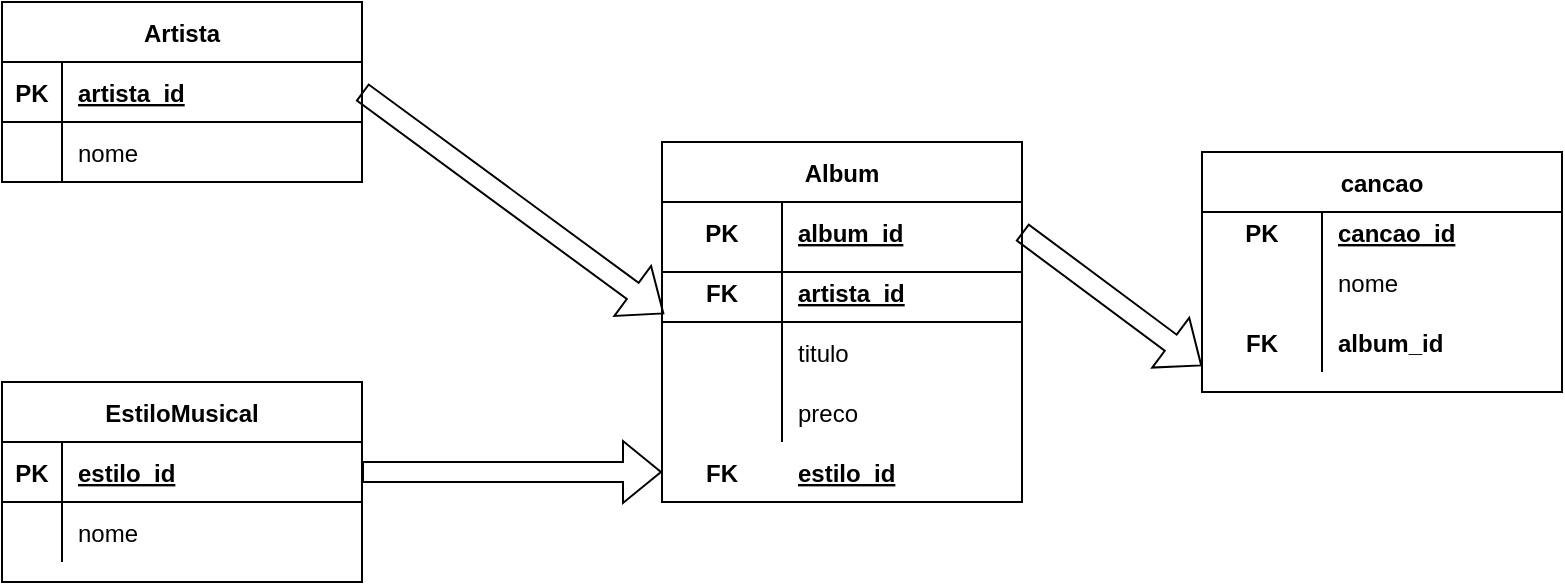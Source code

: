 <mxfile version="15.8.2" type="github">
  <diagram id="zLZ-dXmpTjItr1Pt3kqr" name="Page-1">
    <mxGraphModel dx="723" dy="375" grid="1" gridSize="10" guides="1" tooltips="1" connect="1" arrows="1" fold="1" page="1" pageScale="1" pageWidth="850" pageHeight="1100" math="0" shadow="0">
      <root>
        <mxCell id="0" />
        <mxCell id="1" parent="0" />
        <mxCell id="Dg5CXEY5UV2lHcHcvjX5-13" value="Artista" style="shape=table;startSize=30;container=1;collapsible=1;childLayout=tableLayout;fixedRows=1;rowLines=0;fontStyle=1;align=center;resizeLast=1;" vertex="1" parent="1">
          <mxGeometry x="70" y="390" width="180" height="90" as="geometry" />
        </mxCell>
        <mxCell id="Dg5CXEY5UV2lHcHcvjX5-14" value="" style="shape=partialRectangle;collapsible=0;dropTarget=0;pointerEvents=0;fillColor=none;top=0;left=0;bottom=1;right=0;points=[[0,0.5],[1,0.5]];portConstraint=eastwest;" vertex="1" parent="Dg5CXEY5UV2lHcHcvjX5-13">
          <mxGeometry y="30" width="180" height="30" as="geometry" />
        </mxCell>
        <mxCell id="Dg5CXEY5UV2lHcHcvjX5-15" value="PK" style="shape=partialRectangle;connectable=0;fillColor=none;top=0;left=0;bottom=0;right=0;fontStyle=1;overflow=hidden;" vertex="1" parent="Dg5CXEY5UV2lHcHcvjX5-14">
          <mxGeometry width="30" height="30" as="geometry">
            <mxRectangle width="30" height="30" as="alternateBounds" />
          </mxGeometry>
        </mxCell>
        <mxCell id="Dg5CXEY5UV2lHcHcvjX5-16" value="artista_id" style="shape=partialRectangle;connectable=0;fillColor=none;top=0;left=0;bottom=0;right=0;align=left;spacingLeft=6;fontStyle=5;overflow=hidden;" vertex="1" parent="Dg5CXEY5UV2lHcHcvjX5-14">
          <mxGeometry x="30" width="150" height="30" as="geometry">
            <mxRectangle width="150" height="30" as="alternateBounds" />
          </mxGeometry>
        </mxCell>
        <mxCell id="Dg5CXEY5UV2lHcHcvjX5-17" value="" style="shape=partialRectangle;collapsible=0;dropTarget=0;pointerEvents=0;fillColor=none;top=0;left=0;bottom=0;right=0;points=[[0,0.5],[1,0.5]];portConstraint=eastwest;" vertex="1" parent="Dg5CXEY5UV2lHcHcvjX5-13">
          <mxGeometry y="60" width="180" height="30" as="geometry" />
        </mxCell>
        <mxCell id="Dg5CXEY5UV2lHcHcvjX5-18" value="" style="shape=partialRectangle;connectable=0;fillColor=none;top=0;left=0;bottom=0;right=0;editable=1;overflow=hidden;" vertex="1" parent="Dg5CXEY5UV2lHcHcvjX5-17">
          <mxGeometry width="30" height="30" as="geometry">
            <mxRectangle width="30" height="30" as="alternateBounds" />
          </mxGeometry>
        </mxCell>
        <mxCell id="Dg5CXEY5UV2lHcHcvjX5-19" value="nome" style="shape=partialRectangle;connectable=0;fillColor=none;top=0;left=0;bottom=0;right=0;align=left;spacingLeft=6;overflow=hidden;" vertex="1" parent="Dg5CXEY5UV2lHcHcvjX5-17">
          <mxGeometry x="30" width="150" height="30" as="geometry">
            <mxRectangle width="150" height="30" as="alternateBounds" />
          </mxGeometry>
        </mxCell>
        <mxCell id="Dg5CXEY5UV2lHcHcvjX5-26" value="EstiloMusical" style="shape=table;startSize=30;container=1;collapsible=1;childLayout=tableLayout;fixedRows=1;rowLines=0;fontStyle=1;align=center;resizeLast=1;" vertex="1" parent="1">
          <mxGeometry x="70" y="580" width="180" height="100" as="geometry" />
        </mxCell>
        <mxCell id="Dg5CXEY5UV2lHcHcvjX5-27" value="" style="shape=partialRectangle;collapsible=0;dropTarget=0;pointerEvents=0;fillColor=none;top=0;left=0;bottom=1;right=0;points=[[0,0.5],[1,0.5]];portConstraint=eastwest;" vertex="1" parent="Dg5CXEY5UV2lHcHcvjX5-26">
          <mxGeometry y="30" width="180" height="30" as="geometry" />
        </mxCell>
        <mxCell id="Dg5CXEY5UV2lHcHcvjX5-28" value="PK" style="shape=partialRectangle;connectable=0;fillColor=none;top=0;left=0;bottom=0;right=0;fontStyle=1;overflow=hidden;" vertex="1" parent="Dg5CXEY5UV2lHcHcvjX5-27">
          <mxGeometry width="30" height="30" as="geometry">
            <mxRectangle width="30" height="30" as="alternateBounds" />
          </mxGeometry>
        </mxCell>
        <mxCell id="Dg5CXEY5UV2lHcHcvjX5-29" value="estilo_id" style="shape=partialRectangle;connectable=0;fillColor=none;top=0;left=0;bottom=0;right=0;align=left;spacingLeft=6;fontStyle=5;overflow=hidden;" vertex="1" parent="Dg5CXEY5UV2lHcHcvjX5-27">
          <mxGeometry x="30" width="150" height="30" as="geometry">
            <mxRectangle width="150" height="30" as="alternateBounds" />
          </mxGeometry>
        </mxCell>
        <mxCell id="Dg5CXEY5UV2lHcHcvjX5-30" value="" style="shape=partialRectangle;collapsible=0;dropTarget=0;pointerEvents=0;fillColor=none;top=0;left=0;bottom=0;right=0;points=[[0,0.5],[1,0.5]];portConstraint=eastwest;" vertex="1" parent="Dg5CXEY5UV2lHcHcvjX5-26">
          <mxGeometry y="60" width="180" height="30" as="geometry" />
        </mxCell>
        <mxCell id="Dg5CXEY5UV2lHcHcvjX5-31" value="" style="shape=partialRectangle;connectable=0;fillColor=none;top=0;left=0;bottom=0;right=0;editable=1;overflow=hidden;" vertex="1" parent="Dg5CXEY5UV2lHcHcvjX5-30">
          <mxGeometry width="30" height="30" as="geometry">
            <mxRectangle width="30" height="30" as="alternateBounds" />
          </mxGeometry>
        </mxCell>
        <mxCell id="Dg5CXEY5UV2lHcHcvjX5-32" value="nome" style="shape=partialRectangle;connectable=0;fillColor=none;top=0;left=0;bottom=0;right=0;align=left;spacingLeft=6;overflow=hidden;" vertex="1" parent="Dg5CXEY5UV2lHcHcvjX5-30">
          <mxGeometry x="30" width="150" height="30" as="geometry">
            <mxRectangle width="150" height="30" as="alternateBounds" />
          </mxGeometry>
        </mxCell>
        <mxCell id="Dg5CXEY5UV2lHcHcvjX5-39" value="Album" style="shape=table;startSize=30;container=1;collapsible=1;childLayout=tableLayout;fixedRows=1;rowLines=0;fontStyle=1;align=center;resizeLast=1;" vertex="1" parent="1">
          <mxGeometry x="400" y="460" width="180" height="180" as="geometry" />
        </mxCell>
        <mxCell id="Dg5CXEY5UV2lHcHcvjX5-40" value="" style="shape=partialRectangle;collapsible=0;dropTarget=0;pointerEvents=0;fillColor=none;top=0;left=0;bottom=0;right=0;points=[[0,0.5],[1,0.5]];portConstraint=eastwest;" vertex="1" parent="Dg5CXEY5UV2lHcHcvjX5-39">
          <mxGeometry y="30" width="180" height="30" as="geometry" />
        </mxCell>
        <mxCell id="Dg5CXEY5UV2lHcHcvjX5-41" value="PK" style="shape=partialRectangle;connectable=0;fillColor=none;top=0;left=0;bottom=0;right=0;fontStyle=1;overflow=hidden;" vertex="1" parent="Dg5CXEY5UV2lHcHcvjX5-40">
          <mxGeometry width="60" height="30" as="geometry">
            <mxRectangle width="60" height="30" as="alternateBounds" />
          </mxGeometry>
        </mxCell>
        <mxCell id="Dg5CXEY5UV2lHcHcvjX5-42" value="album_id" style="shape=partialRectangle;connectable=0;fillColor=none;top=0;left=0;bottom=0;right=0;align=left;spacingLeft=6;fontStyle=5;overflow=hidden;" vertex="1" parent="Dg5CXEY5UV2lHcHcvjX5-40">
          <mxGeometry x="60" width="120" height="30" as="geometry">
            <mxRectangle width="120" height="30" as="alternateBounds" />
          </mxGeometry>
        </mxCell>
        <mxCell id="Dg5CXEY5UV2lHcHcvjX5-43" value="" style="shape=partialRectangle;collapsible=0;dropTarget=0;pointerEvents=0;fillColor=none;top=0;left=0;bottom=1;right=0;points=[[0,0.5],[1,0.5]];portConstraint=eastwest;" vertex="1" parent="Dg5CXEY5UV2lHcHcvjX5-39">
          <mxGeometry y="60" width="180" height="30" as="geometry" />
        </mxCell>
        <mxCell id="Dg5CXEY5UV2lHcHcvjX5-44" value="FK" style="shape=partialRectangle;connectable=0;fillColor=none;top=0;left=0;bottom=0;right=0;fontStyle=1;overflow=hidden;" vertex="1" parent="Dg5CXEY5UV2lHcHcvjX5-43">
          <mxGeometry width="60" height="30" as="geometry">
            <mxRectangle width="60" height="30" as="alternateBounds" />
          </mxGeometry>
        </mxCell>
        <mxCell id="Dg5CXEY5UV2lHcHcvjX5-45" value="artista_id" style="shape=partialRectangle;connectable=0;fillColor=none;top=0;left=0;bottom=0;right=0;align=left;spacingLeft=6;fontStyle=5;overflow=hidden;" vertex="1" parent="Dg5CXEY5UV2lHcHcvjX5-43">
          <mxGeometry x="60" width="120" height="30" as="geometry">
            <mxRectangle width="120" height="30" as="alternateBounds" />
          </mxGeometry>
        </mxCell>
        <mxCell id="Dg5CXEY5UV2lHcHcvjX5-46" value="" style="shape=partialRectangle;collapsible=0;dropTarget=0;pointerEvents=0;fillColor=none;top=0;left=0;bottom=0;right=0;points=[[0,0.5],[1,0.5]];portConstraint=eastwest;" vertex="1" parent="Dg5CXEY5UV2lHcHcvjX5-39">
          <mxGeometry y="90" width="180" height="30" as="geometry" />
        </mxCell>
        <mxCell id="Dg5CXEY5UV2lHcHcvjX5-47" value="" style="shape=partialRectangle;connectable=0;fillColor=none;top=0;left=0;bottom=0;right=0;editable=1;overflow=hidden;" vertex="1" parent="Dg5CXEY5UV2lHcHcvjX5-46">
          <mxGeometry width="60" height="30" as="geometry">
            <mxRectangle width="60" height="30" as="alternateBounds" />
          </mxGeometry>
        </mxCell>
        <mxCell id="Dg5CXEY5UV2lHcHcvjX5-48" value="titulo" style="shape=partialRectangle;connectable=0;fillColor=none;top=0;left=0;bottom=0;right=0;align=left;spacingLeft=6;overflow=hidden;" vertex="1" parent="Dg5CXEY5UV2lHcHcvjX5-46">
          <mxGeometry x="60" width="120" height="30" as="geometry">
            <mxRectangle width="120" height="30" as="alternateBounds" />
          </mxGeometry>
        </mxCell>
        <mxCell id="Dg5CXEY5UV2lHcHcvjX5-49" value="" style="shape=partialRectangle;collapsible=0;dropTarget=0;pointerEvents=0;fillColor=none;top=0;left=0;bottom=0;right=0;points=[[0,0.5],[1,0.5]];portConstraint=eastwest;" vertex="1" parent="Dg5CXEY5UV2lHcHcvjX5-39">
          <mxGeometry y="120" width="180" height="30" as="geometry" />
        </mxCell>
        <mxCell id="Dg5CXEY5UV2lHcHcvjX5-50" value="" style="shape=partialRectangle;connectable=0;fillColor=none;top=0;left=0;bottom=0;right=0;editable=1;overflow=hidden;" vertex="1" parent="Dg5CXEY5UV2lHcHcvjX5-49">
          <mxGeometry width="60" height="30" as="geometry">
            <mxRectangle width="60" height="30" as="alternateBounds" />
          </mxGeometry>
        </mxCell>
        <mxCell id="Dg5CXEY5UV2lHcHcvjX5-51" value="preco" style="shape=partialRectangle;connectable=0;fillColor=none;top=0;left=0;bottom=0;right=0;align=left;spacingLeft=6;overflow=hidden;" vertex="1" parent="Dg5CXEY5UV2lHcHcvjX5-49">
          <mxGeometry x="60" width="120" height="30" as="geometry">
            <mxRectangle width="120" height="30" as="alternateBounds" />
          </mxGeometry>
        </mxCell>
        <mxCell id="Dg5CXEY5UV2lHcHcvjX5-52" value="cancao" style="shape=table;startSize=30;container=1;collapsible=1;childLayout=tableLayout;fixedRows=1;rowLines=0;fontStyle=1;align=center;resizeLast=1;" vertex="1" parent="1">
          <mxGeometry x="670" y="465" width="180" height="120" as="geometry" />
        </mxCell>
        <mxCell id="Dg5CXEY5UV2lHcHcvjX5-53" value="" style="shape=partialRectangle;collapsible=0;dropTarget=0;pointerEvents=0;fillColor=none;top=0;left=0;bottom=0;right=0;points=[[0,0.5],[1,0.5]];portConstraint=eastwest;" vertex="1" parent="Dg5CXEY5UV2lHcHcvjX5-52">
          <mxGeometry y="30" width="180" height="20" as="geometry" />
        </mxCell>
        <mxCell id="Dg5CXEY5UV2lHcHcvjX5-54" value="PK" style="shape=partialRectangle;connectable=0;fillColor=none;top=0;left=0;bottom=0;right=0;fontStyle=1;overflow=hidden;" vertex="1" parent="Dg5CXEY5UV2lHcHcvjX5-53">
          <mxGeometry width="60" height="20" as="geometry">
            <mxRectangle width="60" height="20" as="alternateBounds" />
          </mxGeometry>
        </mxCell>
        <mxCell id="Dg5CXEY5UV2lHcHcvjX5-55" value="cancao_id" style="shape=partialRectangle;connectable=0;fillColor=none;top=0;left=0;bottom=0;right=0;align=left;spacingLeft=6;fontStyle=5;overflow=hidden;" vertex="1" parent="Dg5CXEY5UV2lHcHcvjX5-53">
          <mxGeometry x="60" width="120" height="20" as="geometry">
            <mxRectangle width="120" height="20" as="alternateBounds" />
          </mxGeometry>
        </mxCell>
        <mxCell id="Dg5CXEY5UV2lHcHcvjX5-59" value="" style="shape=partialRectangle;collapsible=0;dropTarget=0;pointerEvents=0;fillColor=none;top=0;left=0;bottom=0;right=0;points=[[0,0.5],[1,0.5]];portConstraint=eastwest;" vertex="1" parent="Dg5CXEY5UV2lHcHcvjX5-52">
          <mxGeometry y="50" width="180" height="30" as="geometry" />
        </mxCell>
        <mxCell id="Dg5CXEY5UV2lHcHcvjX5-60" value="" style="shape=partialRectangle;connectable=0;fillColor=none;top=0;left=0;bottom=0;right=0;editable=1;overflow=hidden;" vertex="1" parent="Dg5CXEY5UV2lHcHcvjX5-59">
          <mxGeometry width="60" height="30" as="geometry">
            <mxRectangle width="60" height="30" as="alternateBounds" />
          </mxGeometry>
        </mxCell>
        <mxCell id="Dg5CXEY5UV2lHcHcvjX5-61" value="nome" style="shape=partialRectangle;connectable=0;fillColor=none;top=0;left=0;bottom=0;right=0;align=left;spacingLeft=6;overflow=hidden;" vertex="1" parent="Dg5CXEY5UV2lHcHcvjX5-59">
          <mxGeometry x="60" width="120" height="30" as="geometry">
            <mxRectangle width="120" height="30" as="alternateBounds" />
          </mxGeometry>
        </mxCell>
        <mxCell id="Dg5CXEY5UV2lHcHcvjX5-62" value="" style="shape=partialRectangle;collapsible=0;dropTarget=0;pointerEvents=0;fillColor=none;top=0;left=0;bottom=0;right=0;points=[[0,0.5],[1,0.5]];portConstraint=eastwest;" vertex="1" parent="Dg5CXEY5UV2lHcHcvjX5-52">
          <mxGeometry y="80" width="180" height="30" as="geometry" />
        </mxCell>
        <mxCell id="Dg5CXEY5UV2lHcHcvjX5-63" value="FK" style="shape=partialRectangle;connectable=0;fillColor=none;top=0;left=0;bottom=0;right=0;editable=1;overflow=hidden;shadow=0;labelBorderColor=none;labelBackgroundColor=none;fontStyle=1" vertex="1" parent="Dg5CXEY5UV2lHcHcvjX5-62">
          <mxGeometry width="60" height="30" as="geometry">
            <mxRectangle width="60" height="30" as="alternateBounds" />
          </mxGeometry>
        </mxCell>
        <mxCell id="Dg5CXEY5UV2lHcHcvjX5-64" value="album_id" style="shape=partialRectangle;connectable=0;fillColor=none;top=0;left=0;bottom=0;right=0;align=left;spacingLeft=6;overflow=hidden;fontStyle=1" vertex="1" parent="Dg5CXEY5UV2lHcHcvjX5-62">
          <mxGeometry x="60" width="120" height="30" as="geometry">
            <mxRectangle width="120" height="30" as="alternateBounds" />
          </mxGeometry>
        </mxCell>
        <mxCell id="Dg5CXEY5UV2lHcHcvjX5-65" value="" style="shape=partialRectangle;collapsible=0;dropTarget=0;pointerEvents=0;fillColor=none;top=0;left=0;bottom=1;right=0;points=[[0,0.5],[1,0.5]];portConstraint=eastwest;" vertex="1" parent="1">
          <mxGeometry x="400" y="610" width="180" height="30" as="geometry" />
        </mxCell>
        <mxCell id="Dg5CXEY5UV2lHcHcvjX5-66" value="FK" style="shape=partialRectangle;connectable=0;fillColor=none;top=0;left=0;bottom=0;right=0;fontStyle=1;overflow=hidden;" vertex="1" parent="Dg5CXEY5UV2lHcHcvjX5-65">
          <mxGeometry width="60" height="30" as="geometry">
            <mxRectangle width="60" height="30" as="alternateBounds" />
          </mxGeometry>
        </mxCell>
        <mxCell id="Dg5CXEY5UV2lHcHcvjX5-67" value="estilo_id" style="shape=partialRectangle;connectable=0;fillColor=none;top=0;left=0;bottom=0;right=0;align=left;spacingLeft=6;fontStyle=5;overflow=hidden;" vertex="1" parent="Dg5CXEY5UV2lHcHcvjX5-65">
          <mxGeometry x="60" width="120" height="30" as="geometry">
            <mxRectangle width="120" height="30" as="alternateBounds" />
          </mxGeometry>
        </mxCell>
        <mxCell id="Dg5CXEY5UV2lHcHcvjX5-68" value="" style="line;strokeWidth=1;rotatable=0;dashed=0;labelPosition=right;align=left;verticalAlign=middle;spacingTop=0;spacingLeft=6;points=[];portConstraint=eastwest;" vertex="1" parent="1">
          <mxGeometry x="400" y="520" width="180" height="10" as="geometry" />
        </mxCell>
        <mxCell id="Dg5CXEY5UV2lHcHcvjX5-73" value="" style="shape=flexArrow;endArrow=classic;html=1;rounded=0;exitX=1;exitY=0.5;exitDx=0;exitDy=0;entryX=0.006;entryY=0.867;entryDx=0;entryDy=0;entryPerimeter=0;" edge="1" parent="1" source="Dg5CXEY5UV2lHcHcvjX5-14" target="Dg5CXEY5UV2lHcHcvjX5-43">
          <mxGeometry width="50" height="50" relative="1" as="geometry">
            <mxPoint x="330" y="580" as="sourcePoint" />
            <mxPoint x="380" y="530" as="targetPoint" />
          </mxGeometry>
        </mxCell>
        <mxCell id="Dg5CXEY5UV2lHcHcvjX5-74" value="" style="shape=flexArrow;endArrow=classic;html=1;rounded=0;" edge="1" parent="1" source="Dg5CXEY5UV2lHcHcvjX5-27" target="Dg5CXEY5UV2lHcHcvjX5-65">
          <mxGeometry width="50" height="50" relative="1" as="geometry">
            <mxPoint x="330" y="580" as="sourcePoint" />
            <mxPoint x="380" y="530" as="targetPoint" />
          </mxGeometry>
        </mxCell>
        <mxCell id="Dg5CXEY5UV2lHcHcvjX5-75" value="" style="shape=flexArrow;endArrow=classic;html=1;rounded=0;exitX=1;exitY=0.5;exitDx=0;exitDy=0;entryX=0;entryY=0.9;entryDx=0;entryDy=0;entryPerimeter=0;" edge="1" parent="1" source="Dg5CXEY5UV2lHcHcvjX5-40" target="Dg5CXEY5UV2lHcHcvjX5-62">
          <mxGeometry width="50" height="50" relative="1" as="geometry">
            <mxPoint x="620" y="580" as="sourcePoint" />
            <mxPoint x="670" y="530" as="targetPoint" />
          </mxGeometry>
        </mxCell>
      </root>
    </mxGraphModel>
  </diagram>
</mxfile>
